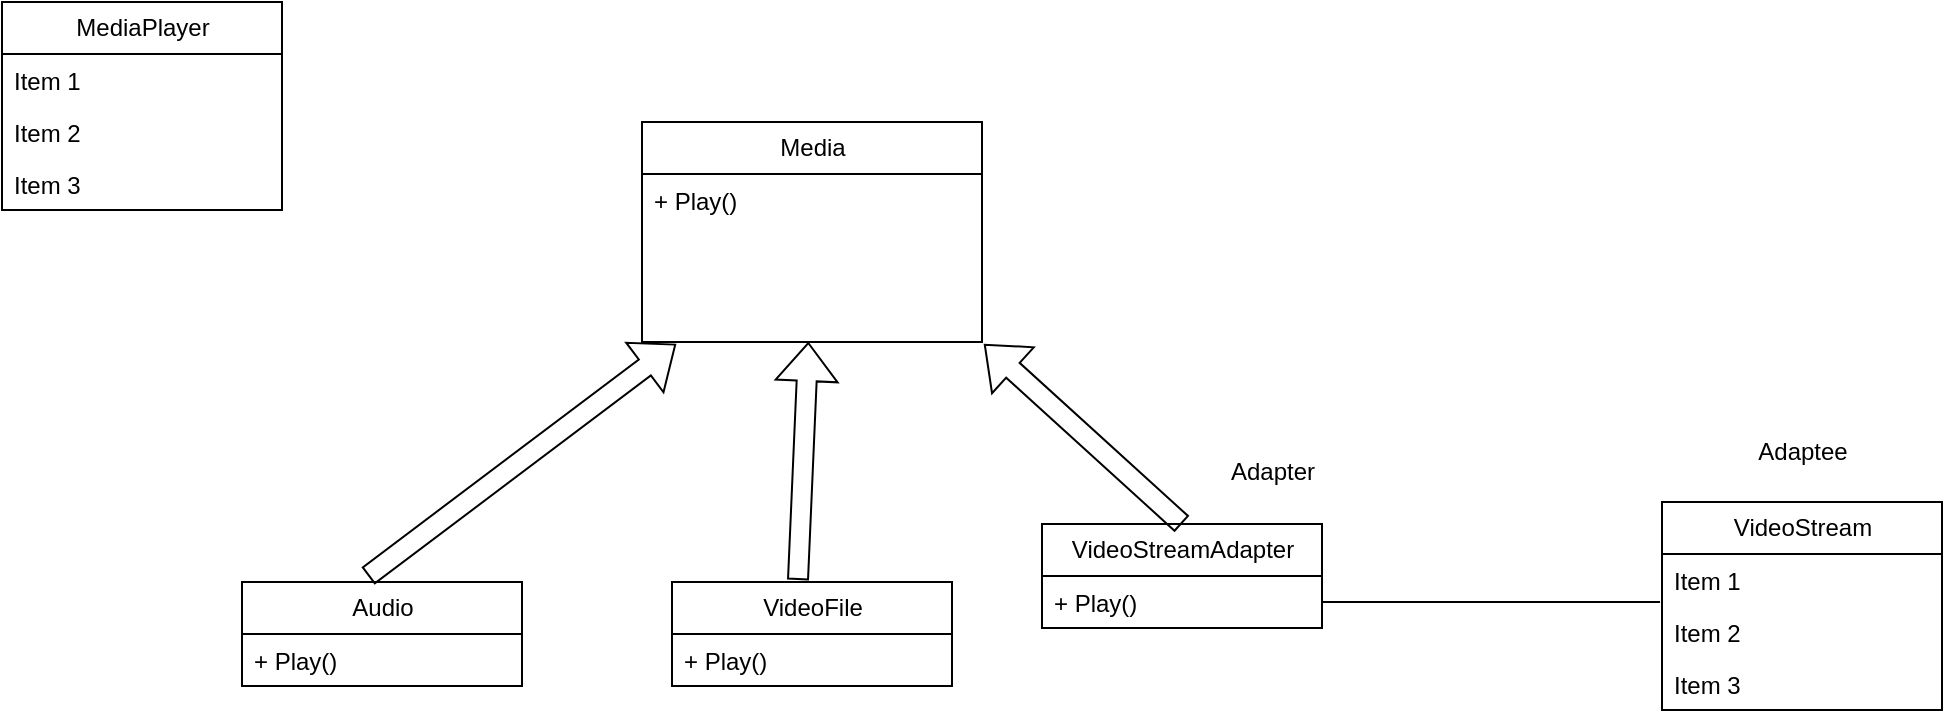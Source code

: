 <mxfile version="21.1.2" type="github">
  <diagram id="C5RBs43oDa-KdzZeNtuy" name="Page-1">
    <mxGraphModel dx="2074" dy="1044" grid="1" gridSize="10" guides="1" tooltips="1" connect="1" arrows="1" fold="1" page="1" pageScale="1" pageWidth="827" pageHeight="1169" math="0" shadow="0">
      <root>
        <mxCell id="WIyWlLk6GJQsqaUBKTNV-0" />
        <mxCell id="WIyWlLk6GJQsqaUBKTNV-1" parent="WIyWlLk6GJQsqaUBKTNV-0" />
        <mxCell id="MDSG-oGwiZ4u75Fgc2nw-0" value="MediaPlayer" style="swimlane;fontStyle=0;childLayout=stackLayout;horizontal=1;startSize=26;fillColor=none;horizontalStack=0;resizeParent=1;resizeParentMax=0;resizeLast=0;collapsible=1;marginBottom=0;html=1;" vertex="1" parent="WIyWlLk6GJQsqaUBKTNV-1">
          <mxGeometry x="50" y="220" width="140" height="104" as="geometry" />
        </mxCell>
        <mxCell id="MDSG-oGwiZ4u75Fgc2nw-1" value="Item 1" style="text;strokeColor=none;fillColor=none;align=left;verticalAlign=top;spacingLeft=4;spacingRight=4;overflow=hidden;rotatable=0;points=[[0,0.5],[1,0.5]];portConstraint=eastwest;whiteSpace=wrap;html=1;" vertex="1" parent="MDSG-oGwiZ4u75Fgc2nw-0">
          <mxGeometry y="26" width="140" height="26" as="geometry" />
        </mxCell>
        <mxCell id="MDSG-oGwiZ4u75Fgc2nw-2" value="Item 2" style="text;strokeColor=none;fillColor=none;align=left;verticalAlign=top;spacingLeft=4;spacingRight=4;overflow=hidden;rotatable=0;points=[[0,0.5],[1,0.5]];portConstraint=eastwest;whiteSpace=wrap;html=1;" vertex="1" parent="MDSG-oGwiZ4u75Fgc2nw-0">
          <mxGeometry y="52" width="140" height="26" as="geometry" />
        </mxCell>
        <mxCell id="MDSG-oGwiZ4u75Fgc2nw-3" value="Item 3" style="text;strokeColor=none;fillColor=none;align=left;verticalAlign=top;spacingLeft=4;spacingRight=4;overflow=hidden;rotatable=0;points=[[0,0.5],[1,0.5]];portConstraint=eastwest;whiteSpace=wrap;html=1;" vertex="1" parent="MDSG-oGwiZ4u75Fgc2nw-0">
          <mxGeometry y="78" width="140" height="26" as="geometry" />
        </mxCell>
        <mxCell id="MDSG-oGwiZ4u75Fgc2nw-4" value="Media" style="swimlane;fontStyle=0;childLayout=stackLayout;horizontal=1;startSize=26;fillColor=none;horizontalStack=0;resizeParent=1;resizeParentMax=0;resizeLast=0;collapsible=1;marginBottom=0;html=1;swimlaneLine=1;" vertex="1" parent="WIyWlLk6GJQsqaUBKTNV-1">
          <mxGeometry x="370" y="280" width="170" height="110" as="geometry" />
        </mxCell>
        <mxCell id="MDSG-oGwiZ4u75Fgc2nw-46" value="+ Play()" style="text;strokeColor=none;fillColor=none;align=left;verticalAlign=top;spacingLeft=4;spacingRight=4;overflow=hidden;rotatable=0;points=[[0,0.5],[1,0.5]];portConstraint=eastwest;whiteSpace=wrap;html=1;fontStyle=0" vertex="1" parent="MDSG-oGwiZ4u75Fgc2nw-4">
          <mxGeometry y="26" width="170" height="84" as="geometry" />
        </mxCell>
        <mxCell id="MDSG-oGwiZ4u75Fgc2nw-8" value="Audio" style="swimlane;fontStyle=0;childLayout=stackLayout;horizontal=1;startSize=26;fillColor=none;horizontalStack=0;resizeParent=1;resizeParentMax=0;resizeLast=0;collapsible=1;marginBottom=0;html=1;" vertex="1" parent="WIyWlLk6GJQsqaUBKTNV-1">
          <mxGeometry x="170" y="510" width="140" height="52" as="geometry" />
        </mxCell>
        <mxCell id="MDSG-oGwiZ4u75Fgc2nw-9" value="+ Play()" style="text;strokeColor=none;fillColor=none;align=left;verticalAlign=top;spacingLeft=4;spacingRight=4;overflow=hidden;rotatable=0;points=[[0,0.5],[1,0.5]];portConstraint=eastwest;whiteSpace=wrap;html=1;fontStyle=0" vertex="1" parent="MDSG-oGwiZ4u75Fgc2nw-8">
          <mxGeometry y="26" width="140" height="26" as="geometry" />
        </mxCell>
        <mxCell id="MDSG-oGwiZ4u75Fgc2nw-12" value="VideoFile" style="swimlane;fontStyle=0;childLayout=stackLayout;horizontal=1;startSize=26;fillColor=none;horizontalStack=0;resizeParent=1;resizeParentMax=0;resizeLast=0;collapsible=1;marginBottom=0;html=1;" vertex="1" parent="WIyWlLk6GJQsqaUBKTNV-1">
          <mxGeometry x="385" y="510" width="140" height="52" as="geometry" />
        </mxCell>
        <mxCell id="MDSG-oGwiZ4u75Fgc2nw-44" value="+ Play()" style="text;strokeColor=none;fillColor=none;align=left;verticalAlign=top;spacingLeft=4;spacingRight=4;overflow=hidden;rotatable=0;points=[[0,0.5],[1,0.5]];portConstraint=eastwest;whiteSpace=wrap;html=1;fontStyle=0" vertex="1" parent="MDSG-oGwiZ4u75Fgc2nw-12">
          <mxGeometry y="26" width="140" height="26" as="geometry" />
        </mxCell>
        <mxCell id="MDSG-oGwiZ4u75Fgc2nw-16" value="VideoStreamAdapter" style="swimlane;fontStyle=0;childLayout=stackLayout;horizontal=1;startSize=26;fillColor=none;horizontalStack=0;resizeParent=1;resizeParentMax=0;resizeLast=0;collapsible=1;marginBottom=0;html=1;" vertex="1" parent="WIyWlLk6GJQsqaUBKTNV-1">
          <mxGeometry x="570" y="481" width="140" height="52" as="geometry" />
        </mxCell>
        <mxCell id="MDSG-oGwiZ4u75Fgc2nw-45" value="+ Play()" style="text;strokeColor=none;fillColor=none;align=left;verticalAlign=top;spacingLeft=4;spacingRight=4;overflow=hidden;rotatable=0;points=[[0,0.5],[1,0.5]];portConstraint=eastwest;whiteSpace=wrap;html=1;fontStyle=0" vertex="1" parent="MDSG-oGwiZ4u75Fgc2nw-16">
          <mxGeometry y="26" width="140" height="26" as="geometry" />
        </mxCell>
        <mxCell id="MDSG-oGwiZ4u75Fgc2nw-20" value="VideoStream" style="swimlane;fontStyle=0;childLayout=stackLayout;horizontal=1;startSize=26;fillColor=none;horizontalStack=0;resizeParent=1;resizeParentMax=0;resizeLast=0;collapsible=1;marginBottom=0;html=1;" vertex="1" parent="WIyWlLk6GJQsqaUBKTNV-1">
          <mxGeometry x="880" y="470" width="140" height="104" as="geometry" />
        </mxCell>
        <mxCell id="MDSG-oGwiZ4u75Fgc2nw-21" value="Item 1" style="text;strokeColor=none;fillColor=none;align=left;verticalAlign=top;spacingLeft=4;spacingRight=4;overflow=hidden;rotatable=0;points=[[0,0.5],[1,0.5]];portConstraint=eastwest;whiteSpace=wrap;html=1;" vertex="1" parent="MDSG-oGwiZ4u75Fgc2nw-20">
          <mxGeometry y="26" width="140" height="26" as="geometry" />
        </mxCell>
        <mxCell id="MDSG-oGwiZ4u75Fgc2nw-22" value="Item 2" style="text;strokeColor=none;fillColor=none;align=left;verticalAlign=top;spacingLeft=4;spacingRight=4;overflow=hidden;rotatable=0;points=[[0,0.5],[1,0.5]];portConstraint=eastwest;whiteSpace=wrap;html=1;" vertex="1" parent="MDSG-oGwiZ4u75Fgc2nw-20">
          <mxGeometry y="52" width="140" height="26" as="geometry" />
        </mxCell>
        <mxCell id="MDSG-oGwiZ4u75Fgc2nw-23" value="Item 3" style="text;strokeColor=none;fillColor=none;align=left;verticalAlign=top;spacingLeft=4;spacingRight=4;overflow=hidden;rotatable=0;points=[[0,0.5],[1,0.5]];portConstraint=eastwest;whiteSpace=wrap;html=1;" vertex="1" parent="MDSG-oGwiZ4u75Fgc2nw-20">
          <mxGeometry y="78" width="140" height="26" as="geometry" />
        </mxCell>
        <mxCell id="MDSG-oGwiZ4u75Fgc2nw-47" value="" style="shape=flexArrow;endArrow=classic;html=1;rounded=0;entryX=0.1;entryY=1.012;entryDx=0;entryDy=0;entryPerimeter=0;exitX=0.45;exitY=-0.058;exitDx=0;exitDy=0;exitPerimeter=0;" edge="1" parent="WIyWlLk6GJQsqaUBKTNV-1" source="MDSG-oGwiZ4u75Fgc2nw-8" target="MDSG-oGwiZ4u75Fgc2nw-46">
          <mxGeometry width="50" height="50" relative="1" as="geometry">
            <mxPoint x="250" y="450" as="sourcePoint" />
            <mxPoint x="300" y="400" as="targetPoint" />
          </mxGeometry>
        </mxCell>
        <mxCell id="MDSG-oGwiZ4u75Fgc2nw-48" value="" style="shape=flexArrow;endArrow=classic;html=1;rounded=0;exitX=0.45;exitY=-0.019;exitDx=0;exitDy=0;exitPerimeter=0;" edge="1" parent="WIyWlLk6GJQsqaUBKTNV-1" source="MDSG-oGwiZ4u75Fgc2nw-12" target="MDSG-oGwiZ4u75Fgc2nw-46">
          <mxGeometry width="50" height="50" relative="1" as="geometry">
            <mxPoint x="300" y="506" as="sourcePoint" />
            <mxPoint x="454" y="390" as="targetPoint" />
          </mxGeometry>
        </mxCell>
        <mxCell id="MDSG-oGwiZ4u75Fgc2nw-49" value="" style="shape=flexArrow;endArrow=classic;html=1;rounded=0;exitX=0.5;exitY=0;exitDx=0;exitDy=0;entryX=1.006;entryY=1.012;entryDx=0;entryDy=0;entryPerimeter=0;" edge="1" parent="WIyWlLk6GJQsqaUBKTNV-1" source="MDSG-oGwiZ4u75Fgc2nw-16" target="MDSG-oGwiZ4u75Fgc2nw-46">
          <mxGeometry width="50" height="50" relative="1" as="geometry">
            <mxPoint x="458" y="519" as="sourcePoint" />
            <mxPoint x="463" y="400" as="targetPoint" />
          </mxGeometry>
        </mxCell>
        <mxCell id="MDSG-oGwiZ4u75Fgc2nw-50" value="" style="endArrow=none;html=1;rounded=0;entryX=-0.007;entryY=0.923;entryDx=0;entryDy=0;entryPerimeter=0;" edge="1" parent="WIyWlLk6GJQsqaUBKTNV-1" source="MDSG-oGwiZ4u75Fgc2nw-45" target="MDSG-oGwiZ4u75Fgc2nw-21">
          <mxGeometry width="50" height="50" relative="1" as="geometry">
            <mxPoint x="840" y="562" as="sourcePoint" />
            <mxPoint x="870" y="520" as="targetPoint" />
          </mxGeometry>
        </mxCell>
        <mxCell id="MDSG-oGwiZ4u75Fgc2nw-51" value="Adapter" style="text;html=1;align=center;verticalAlign=middle;resizable=0;points=[];autosize=1;strokeColor=none;fillColor=none;" vertex="1" parent="WIyWlLk6GJQsqaUBKTNV-1">
          <mxGeometry x="650" y="440" width="70" height="30" as="geometry" />
        </mxCell>
        <mxCell id="MDSG-oGwiZ4u75Fgc2nw-52" value="Adaptee" style="text;html=1;align=center;verticalAlign=middle;resizable=0;points=[];autosize=1;strokeColor=none;fillColor=none;" vertex="1" parent="WIyWlLk6GJQsqaUBKTNV-1">
          <mxGeometry x="915" y="430" width="70" height="30" as="geometry" />
        </mxCell>
      </root>
    </mxGraphModel>
  </diagram>
</mxfile>
